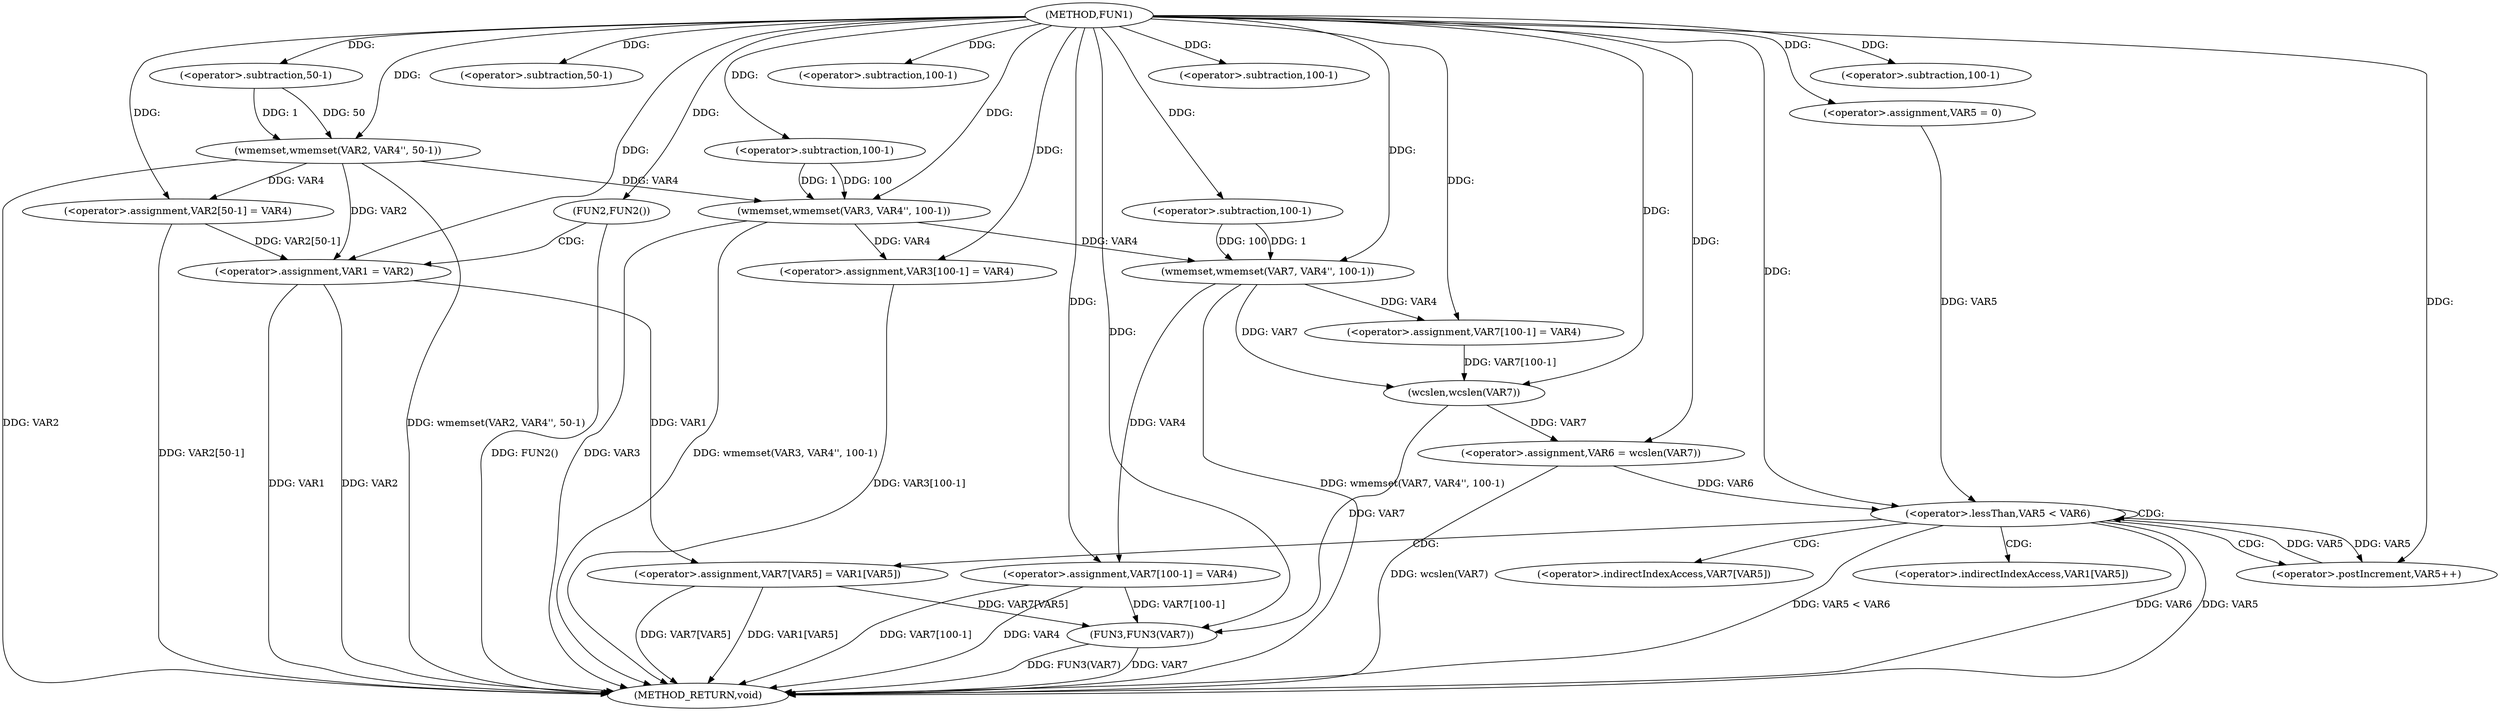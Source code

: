 digraph FUN1 {  
"1000100" [label = "(METHOD,FUN1)" ]
"1000184" [label = "(METHOD_RETURN,void)" ]
"1000105" [label = "(wmemset,wmemset(VAR2, VAR4'', 50-1))" ]
"1000108" [label = "(<operator>.subtraction,50-1)" ]
"1000111" [label = "(<operator>.assignment,VAR2[50-1] = VAR4)" ]
"1000114" [label = "(<operator>.subtraction,50-1)" ]
"1000118" [label = "(wmemset,wmemset(VAR3, VAR4'', 100-1))" ]
"1000121" [label = "(<operator>.subtraction,100-1)" ]
"1000124" [label = "(<operator>.assignment,VAR3[100-1] = VAR4)" ]
"1000127" [label = "(<operator>.subtraction,100-1)" ]
"1000132" [label = "(FUN2,FUN2())" ]
"1000134" [label = "(<operator>.assignment,VAR1 = VAR2)" ]
"1000141" [label = "(wmemset,wmemset(VAR7, VAR4'', 100-1))" ]
"1000144" [label = "(<operator>.subtraction,100-1)" ]
"1000147" [label = "(<operator>.assignment,VAR7[100-1] = VAR4)" ]
"1000150" [label = "(<operator>.subtraction,100-1)" ]
"1000154" [label = "(<operator>.assignment,VAR6 = wcslen(VAR7))" ]
"1000156" [label = "(wcslen,wcslen(VAR7))" ]
"1000159" [label = "(<operator>.assignment,VAR5 = 0)" ]
"1000162" [label = "(<operator>.lessThan,VAR5 < VAR6)" ]
"1000165" [label = "(<operator>.postIncrement,VAR5++)" ]
"1000168" [label = "(<operator>.assignment,VAR7[VAR5] = VAR1[VAR5])" ]
"1000175" [label = "(<operator>.assignment,VAR7[100-1] = VAR4)" ]
"1000178" [label = "(<operator>.subtraction,100-1)" ]
"1000182" [label = "(FUN3,FUN3(VAR7))" ]
"1000169" [label = "(<operator>.indirectIndexAccess,VAR7[VAR5])" ]
"1000172" [label = "(<operator>.indirectIndexAccess,VAR1[VAR5])" ]
  "1000168" -> "1000184"  [ label = "DDG: VAR1[VAR5]"] 
  "1000124" -> "1000184"  [ label = "DDG: VAR3[100-1]"] 
  "1000168" -> "1000184"  [ label = "DDG: VAR7[VAR5]"] 
  "1000105" -> "1000184"  [ label = "DDG: wmemset(VAR2, VAR4'', 50-1)"] 
  "1000175" -> "1000184"  [ label = "DDG: VAR4"] 
  "1000175" -> "1000184"  [ label = "DDG: VAR7[100-1]"] 
  "1000118" -> "1000184"  [ label = "DDG: wmemset(VAR3, VAR4'', 100-1)"] 
  "1000111" -> "1000184"  [ label = "DDG: VAR2[50-1]"] 
  "1000134" -> "1000184"  [ label = "DDG: VAR1"] 
  "1000134" -> "1000184"  [ label = "DDG: VAR2"] 
  "1000154" -> "1000184"  [ label = "DDG: wcslen(VAR7)"] 
  "1000118" -> "1000184"  [ label = "DDG: VAR3"] 
  "1000182" -> "1000184"  [ label = "DDG: FUN3(VAR7)"] 
  "1000162" -> "1000184"  [ label = "DDG: VAR6"] 
  "1000132" -> "1000184"  [ label = "DDG: FUN2()"] 
  "1000141" -> "1000184"  [ label = "DDG: wmemset(VAR7, VAR4'', 100-1)"] 
  "1000162" -> "1000184"  [ label = "DDG: VAR5"] 
  "1000162" -> "1000184"  [ label = "DDG: VAR5 < VAR6"] 
  "1000182" -> "1000184"  [ label = "DDG: VAR7"] 
  "1000105" -> "1000184"  [ label = "DDG: VAR2"] 
  "1000100" -> "1000105"  [ label = "DDG: "] 
  "1000108" -> "1000105"  [ label = "DDG: 50"] 
  "1000108" -> "1000105"  [ label = "DDG: 1"] 
  "1000100" -> "1000108"  [ label = "DDG: "] 
  "1000105" -> "1000111"  [ label = "DDG: VAR4"] 
  "1000100" -> "1000111"  [ label = "DDG: "] 
  "1000100" -> "1000114"  [ label = "DDG: "] 
  "1000100" -> "1000118"  [ label = "DDG: "] 
  "1000105" -> "1000118"  [ label = "DDG: VAR4"] 
  "1000121" -> "1000118"  [ label = "DDG: 100"] 
  "1000121" -> "1000118"  [ label = "DDG: 1"] 
  "1000100" -> "1000121"  [ label = "DDG: "] 
  "1000118" -> "1000124"  [ label = "DDG: VAR4"] 
  "1000100" -> "1000124"  [ label = "DDG: "] 
  "1000100" -> "1000127"  [ label = "DDG: "] 
  "1000100" -> "1000132"  [ label = "DDG: "] 
  "1000111" -> "1000134"  [ label = "DDG: VAR2[50-1]"] 
  "1000105" -> "1000134"  [ label = "DDG: VAR2"] 
  "1000100" -> "1000134"  [ label = "DDG: "] 
  "1000100" -> "1000141"  [ label = "DDG: "] 
  "1000118" -> "1000141"  [ label = "DDG: VAR4"] 
  "1000144" -> "1000141"  [ label = "DDG: 100"] 
  "1000144" -> "1000141"  [ label = "DDG: 1"] 
  "1000100" -> "1000144"  [ label = "DDG: "] 
  "1000141" -> "1000147"  [ label = "DDG: VAR4"] 
  "1000100" -> "1000147"  [ label = "DDG: "] 
  "1000100" -> "1000150"  [ label = "DDG: "] 
  "1000156" -> "1000154"  [ label = "DDG: VAR7"] 
  "1000100" -> "1000154"  [ label = "DDG: "] 
  "1000141" -> "1000156"  [ label = "DDG: VAR7"] 
  "1000147" -> "1000156"  [ label = "DDG: VAR7[100-1]"] 
  "1000100" -> "1000156"  [ label = "DDG: "] 
  "1000100" -> "1000159"  [ label = "DDG: "] 
  "1000159" -> "1000162"  [ label = "DDG: VAR5"] 
  "1000165" -> "1000162"  [ label = "DDG: VAR5"] 
  "1000100" -> "1000162"  [ label = "DDG: "] 
  "1000154" -> "1000162"  [ label = "DDG: VAR6"] 
  "1000162" -> "1000165"  [ label = "DDG: VAR5"] 
  "1000100" -> "1000165"  [ label = "DDG: "] 
  "1000134" -> "1000168"  [ label = "DDG: VAR1"] 
  "1000100" -> "1000175"  [ label = "DDG: "] 
  "1000141" -> "1000175"  [ label = "DDG: VAR4"] 
  "1000100" -> "1000178"  [ label = "DDG: "] 
  "1000168" -> "1000182"  [ label = "DDG: VAR7[VAR5]"] 
  "1000156" -> "1000182"  [ label = "DDG: VAR7"] 
  "1000175" -> "1000182"  [ label = "DDG: VAR7[100-1]"] 
  "1000100" -> "1000182"  [ label = "DDG: "] 
  "1000132" -> "1000134"  [ label = "CDG: "] 
  "1000162" -> "1000168"  [ label = "CDG: "] 
  "1000162" -> "1000162"  [ label = "CDG: "] 
  "1000162" -> "1000165"  [ label = "CDG: "] 
  "1000162" -> "1000172"  [ label = "CDG: "] 
  "1000162" -> "1000169"  [ label = "CDG: "] 
}
